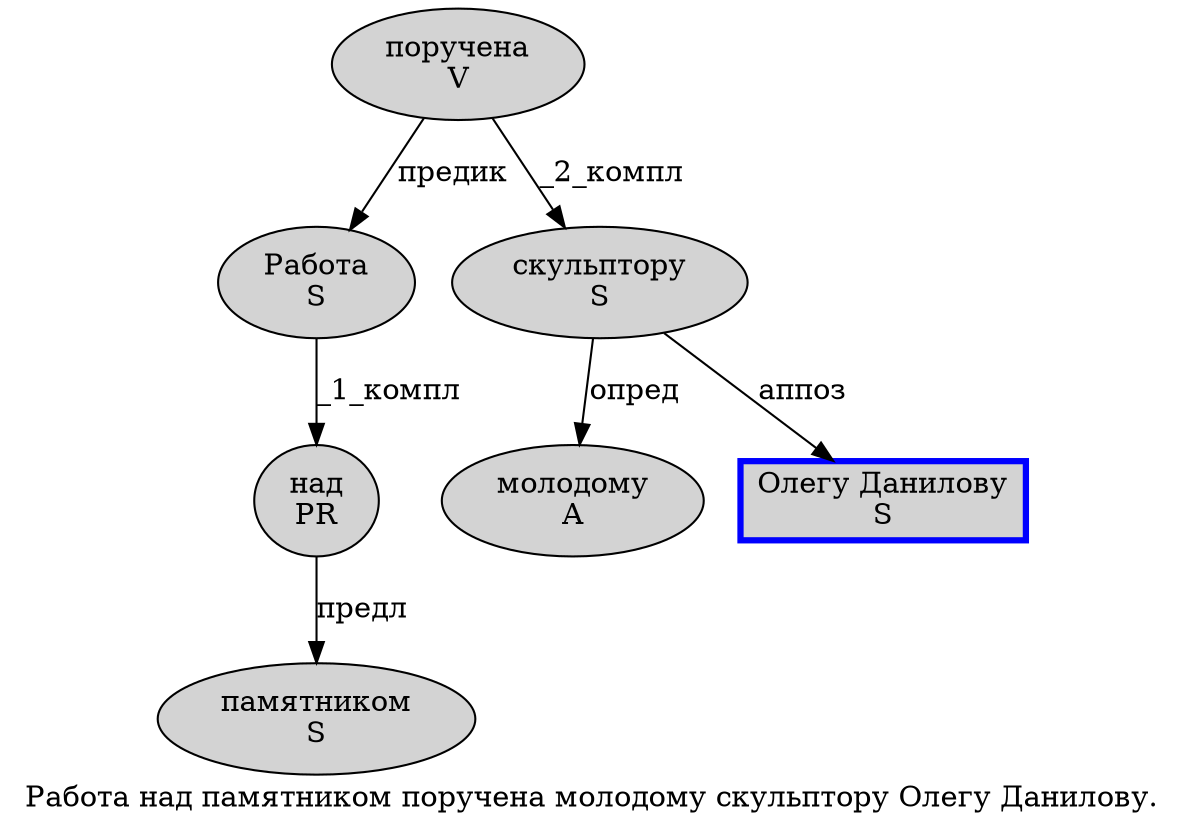 digraph SENTENCE_884 {
	graph [label="Работа над памятником поручена молодому скульптору Олегу Данилову."]
	node [style=filled]
		0 [label="Работа
S" color="" fillcolor=lightgray penwidth=1 shape=ellipse]
		1 [label="над
PR" color="" fillcolor=lightgray penwidth=1 shape=ellipse]
		2 [label="памятником
S" color="" fillcolor=lightgray penwidth=1 shape=ellipse]
		3 [label="поручена
V" color="" fillcolor=lightgray penwidth=1 shape=ellipse]
		4 [label="молодому
A" color="" fillcolor=lightgray penwidth=1 shape=ellipse]
		5 [label="скульптору
S" color="" fillcolor=lightgray penwidth=1 shape=ellipse]
		6 [label="Олегу Данилову
S" color=blue fillcolor=lightgray penwidth=3 shape=box]
			3 -> 0 [label="предик"]
			3 -> 5 [label="_2_компл"]
			1 -> 2 [label="предл"]
			0 -> 1 [label="_1_компл"]
			5 -> 4 [label="опред"]
			5 -> 6 [label="аппоз"]
}